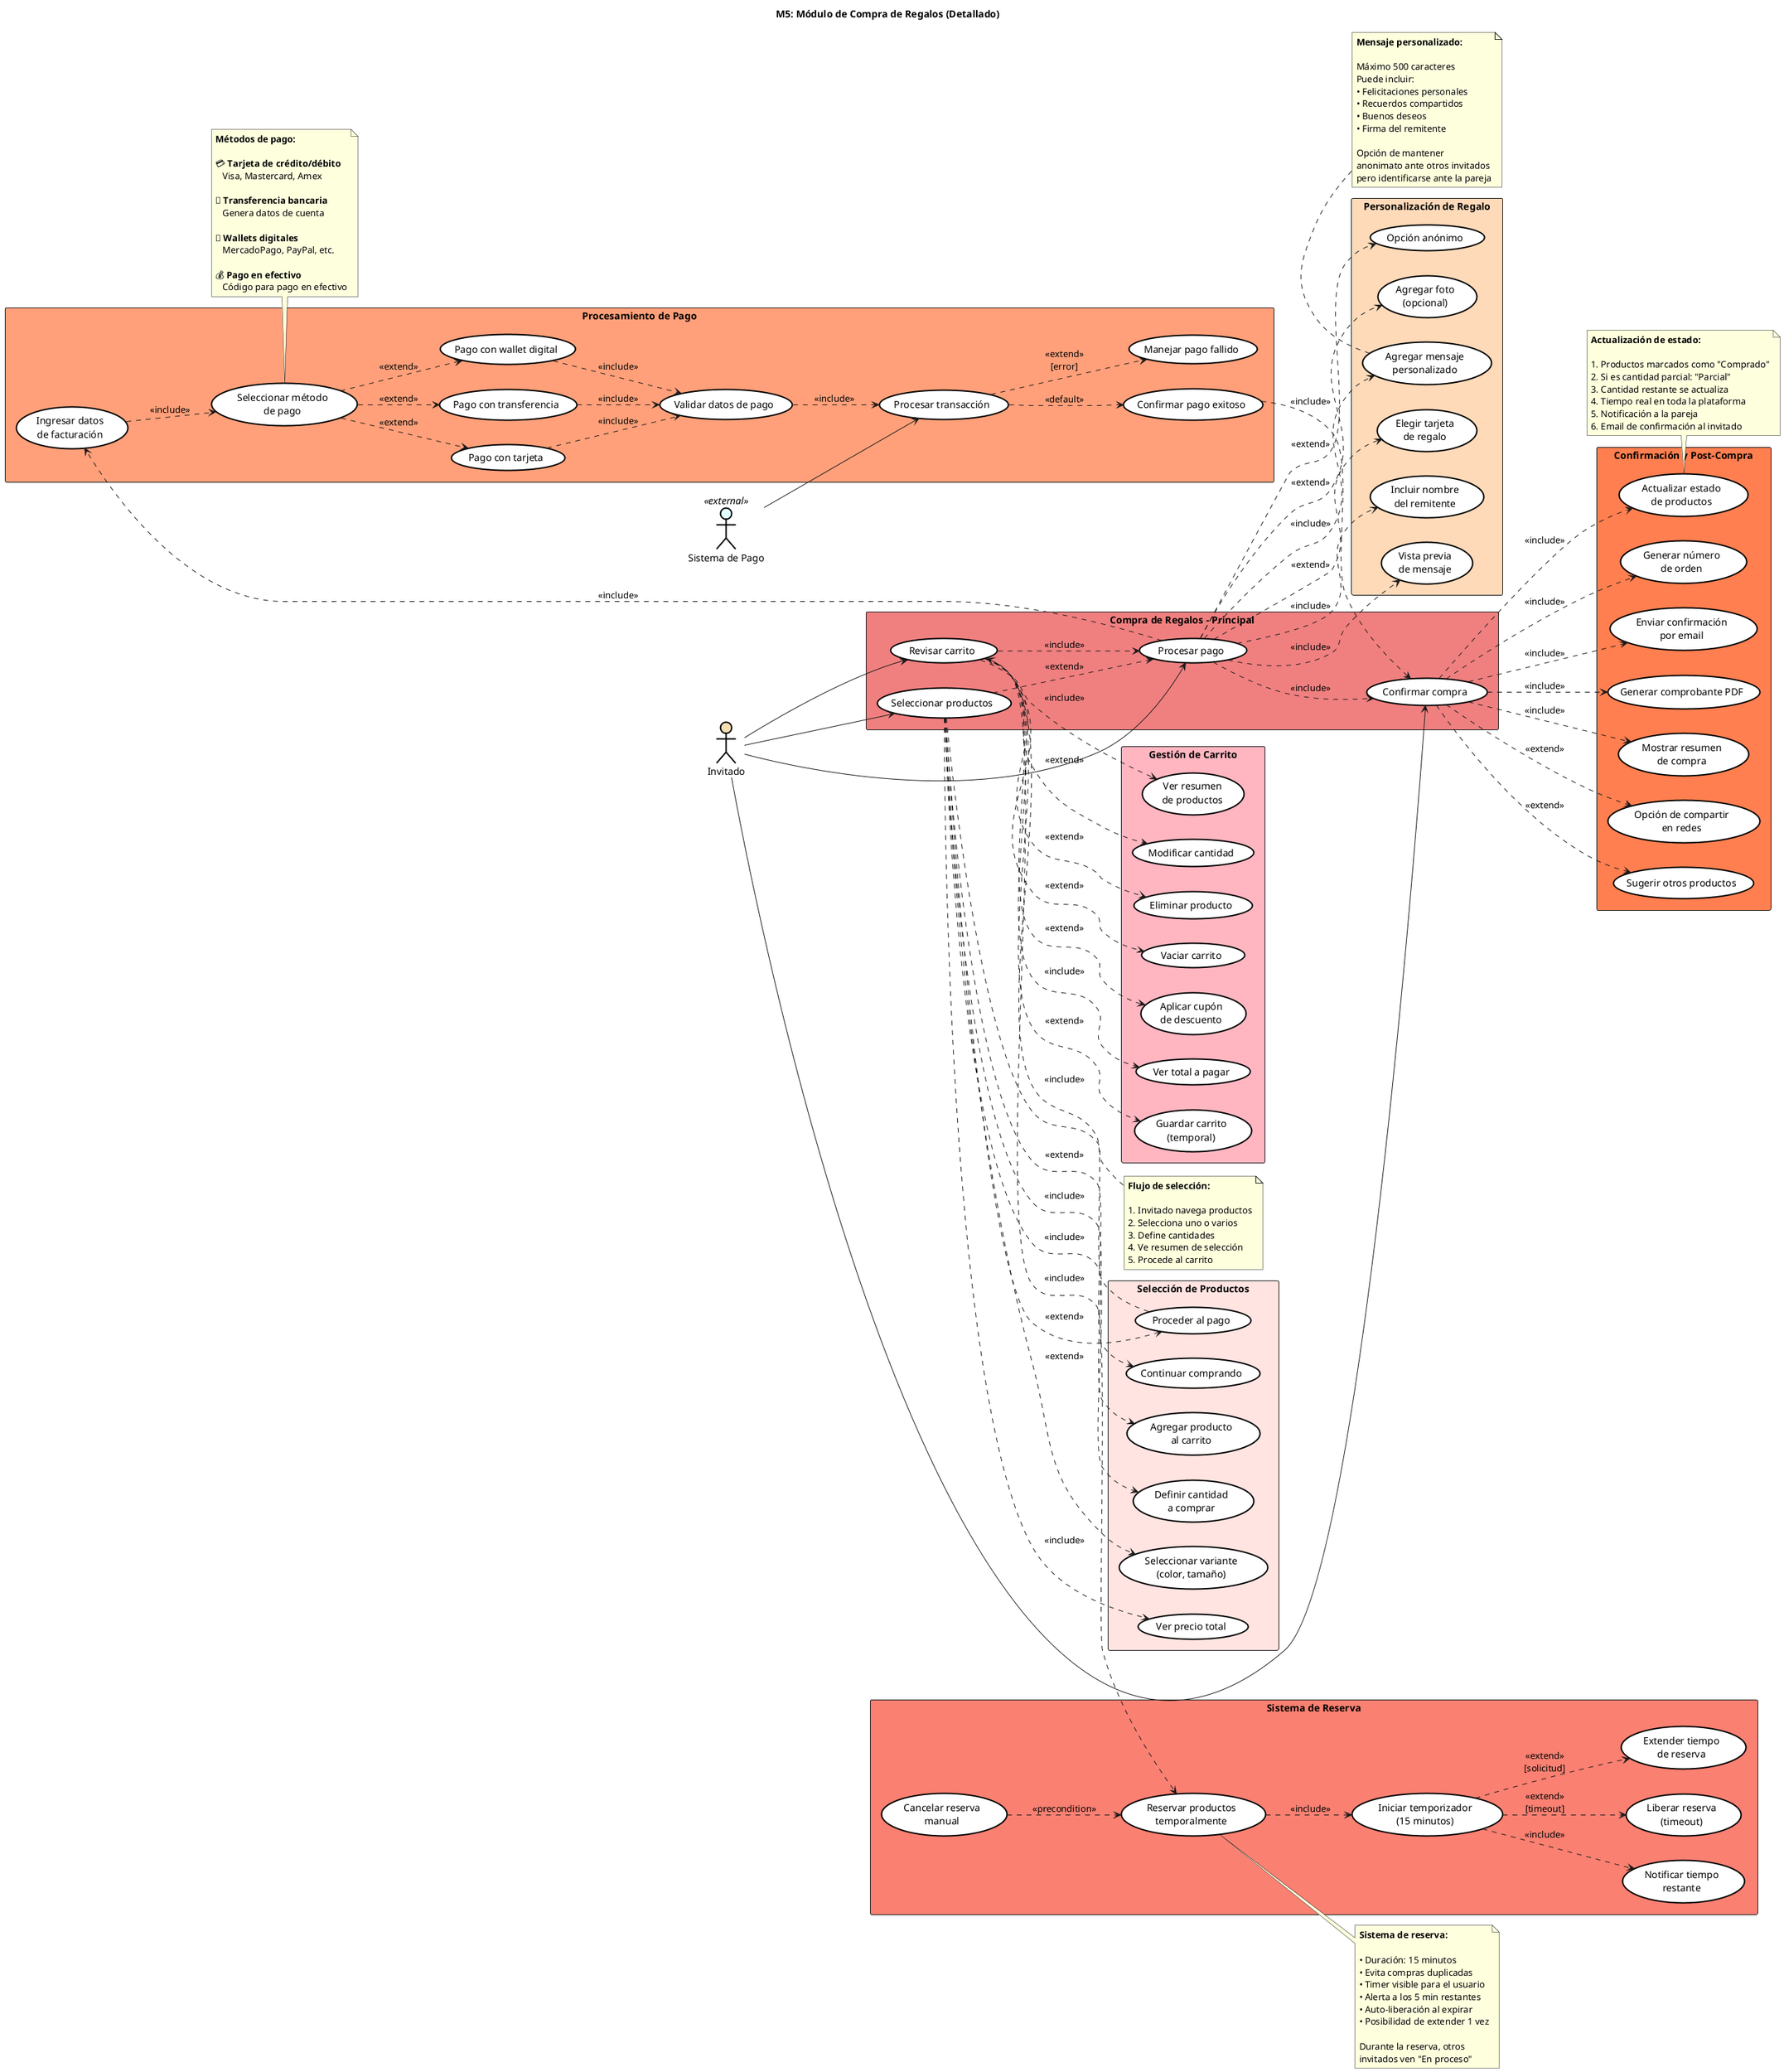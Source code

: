 @startuml moduloCompraRegalos
title M5: Módulo de Compra de Regalos (Detallado)

left to right direction
skinparam packageStyle rectangle

' ===== ESTILOS VISUALES =====
skinparam usecase {
    BackgroundColor White
    BorderColor Black
    BorderThickness 2
}

skinparam actor {
    BackgroundColor White
    BorderColor Black
    BorderThickness 2
}

skinparam package {
    BorderThickness 2
    FontStyle bold
}

' ===== ACTORES =====
actor "Invitado" as Invitado #Wheat
actor "Sistema de Pago" as Pago <<external>> #LightCyan

' ===== CASOS DE USO PRINCIPALES =====
package "Compra de Regalos - Principal" #LightCoral {
  usecase UC40 as "Seleccionar productos"
  usecase UC41 as "Revisar carrito"
  usecase UC42 as "Procesar pago"
  usecase UC43 as "Confirmar compra"
}

' ===== SUBMÓDULO: SELECCIÓN =====
package "Selección de Productos" #MistyRose {
  usecase UC40a as "Agregar producto\nal carrito"
  usecase UC40b as "Definir cantidad\na comprar"
  usecase UC40c as "Seleccionar variante\n(color, tamaño)"
  usecase UC40d as "Ver precio total"
  usecase UC40e as "Continuar comprando"
  usecase UC40f as "Proceder al pago"
}

' ===== SUBMÓDULO: CARRITO =====
package "Gestión de Carrito" #LightPink {
  usecase UC41a as "Ver resumen\nde productos"
  usecase UC41b as "Modificar cantidad"
  usecase UC41c as "Eliminar producto"
  usecase UC41d as "Vaciar carrito"
  usecase UC41e as "Aplicar cupón\nde descuento"
  usecase UC41f as "Ver total a pagar"
  usecase UC41g as "Guardar carrito\n(temporal)"
}

' ===== SUBMÓDULO: RESERVA =====
package "Sistema de Reserva" #Salmon {
  usecase UC41h as "Reservar productos\ntemporalmente"
  usecase UC41i as "Iniciar temporizador\n(15 minutos)"
  usecase UC41j as "Notificar tiempo\nrestante"
  usecase UC41k as "Liberar reserva\n(timeout)"
  usecase UC41l as "Extender tiempo\nde reserva"
  usecase UC41m as "Cancelar reserva\nmanual"
}

' ===== SUBMÓDULO: PERSONALIZACIÓN =====
package "Personalización de Regalo" #PeachPuff {
  usecase UC42a as "Agregar mensaje\npersonalizado"
  usecase UC42b as "Elegir tarjeta\nde regalo"
  usecase UC42c as "Incluir nombre\ndel remitente"
  usecase UC42d as "Opción anónimo"
  usecase UC42e as "Agregar foto\n(opcional)"
  usecase UC42f as "Vista previa\nde mensaje"
}

' ===== SUBMÓDULO: PAGO =====
package "Procesamiento de Pago" #LightSalmon {
  usecase UC43a as "Ingresar datos\nde facturación"
  usecase UC43b as "Seleccionar método\nde pago"
  usecase UC43c as "Pago con tarjeta"
  usecase UC43d as "Pago con transferencia"
  usecase UC43e as "Pago con wallet digital"
  usecase UC43f as "Validar datos de pago"
  usecase UC43g as "Procesar transacción"
  usecase UC43h as "Confirmar pago exitoso"
  usecase UC43i as "Manejar pago fallido"
}

' ===== SUBMÓDULO: CONFIRMACIÓN =====
package "Confirmación y Post-Compra" #Coral {
  usecase UC44a as "Generar número\nde orden"
  usecase UC44b as "Actualizar estado\nde productos"
  usecase UC44c as "Enviar confirmación\npor email"
  usecase UC44d as "Generar comprobante PDF"
  usecase UC44e as "Mostrar resumen\nde compra"
  usecase UC44f as "Opción de compartir\nen redes"
  usecase UC44g as "Sugerir otros productos"
}

' ===== RELACIONES DE ACTORES =====
Invitado --> UC40
Invitado --> UC41
Invitado --> UC42
Invitado --> UC43

Pago --> UC43g

' ===== RELACIONES ENTRE CASOS DE USO =====

' Flujo Selección
UC40 ..> UC40a : <<include>>
UC40 ..> UC40b : <<include>>
UC40 ..> UC40c : <<extend>>
UC40 ..> UC40d : <<include>>
UC40 ..> UC40e : <<extend>>
UC40 ..> UC40f : <<extend>>

UC40f ..> UC41 : <<include>>

' Flujo Carrito
UC41 ..> UC41a : <<include>>
UC41 ..> UC41b : <<extend>>
UC41 ..> UC41c : <<extend>>
UC41 ..> UC41d : <<extend>>
UC41 ..> UC41e : <<extend>>
UC41 ..> UC41f : <<include>>
UC41 ..> UC41g : <<extend>>
UC41 ..> UC41h : <<include>>

' Flujo Reserva
UC41h ..> UC41i : <<include>>
UC41i ..> UC41j : <<include>>
UC41i ..> UC41k : <<extend>>\n[timeout]
UC41i ..> UC41l : <<extend>>\n[solicitud]
UC41m ..> UC41h : <<precondition>>

' Flujo Personalización
UC42 ..> UC42a : <<include>>
UC42 ..> UC42b : <<extend>>
UC42 ..> UC42c : <<include>>
UC42 ..> UC42d : <<extend>>
UC42 ..> UC42e : <<extend>>
UC42 ..> UC42f : <<include>>

' Flujo Pago
UC42 ..> UC43a : <<include>>
UC43a ..> UC43b : <<include>>
UC43b ..> UC43c : <<extend>>
UC43b ..> UC43d : <<extend>>
UC43b ..> UC43e : <<extend>>
UC43c ..> UC43f : <<include>>
UC43d ..> UC43f : <<include>>
UC43e ..> UC43f : <<include>>
UC43f ..> UC43g : <<include>>
UC43g ..> UC43h : <<default>>
UC43g ..> UC43i : <<extend>>\n[error]

' Flujo Confirmación
UC43h ..> UC43 : <<include>>
UC43 ..> UC44a : <<include>>
UC43 ..> UC44b : <<include>>
UC43 ..> UC44c : <<include>>
UC43 ..> UC44d : <<include>>
UC43 ..> UC44e : <<include>>
UC43 ..> UC44f : <<extend>>
UC43 ..> UC44g : <<extend>>

' Relaciones entre módulos principales
UC40 ..> UC42 : <<extend>>
UC41 ..> UC42 : <<include>>
UC42 ..> UC43 : <<include>>

' ===== NOTAS =====
note right of UC40
  **Flujo de selección:**
  
  1. Invitado navega productos
  2. Selecciona uno o varios
  3. Define cantidades
  4. Ve resumen de selección
  5. Procede al carrito
end note

note right of UC41h
  **Sistema de reserva:**
  
  • Duración: 15 minutos
  • Evita compras duplicadas
  • Timer visible para el usuario
  • Alerta a los 5 min restantes
  • Auto-liberación al expirar
  • Posibilidad de extender 1 vez
  
  Durante la reserva, otros
  invitados ven "En proceso"
end note

note bottom of UC42a
  **Mensaje personalizado:**
  
  Máximo 500 caracteres
  Puede incluir:
  • Felicitaciones personales
  • Recuerdos compartidos
  • Buenos deseos
  • Firma del remitente
  
  Opción de mantener
  anonimato ante otros invitados
  pero identificarse ante la pareja
end note

note bottom of UC43b
  **Métodos de pago:**
  
  💳 **Tarjeta de crédito/débito**
     Visa, Mastercard, Amex
  
  🏦 **Transferencia bancaria**
     Genera datos de cuenta
  
  📱 **Wallets digitales**
     MercadoPago, PayPal, etc.
  
  💰 **Pago en efectivo**
     Código para pago en efectivo
end note

note bottom of UC44b
  **Actualización de estado:**
  
  1. Productos marcados como "Comprado"
  2. Si es cantidad parcial: "Parcial"
  3. Cantidad restante se actualiza
  4. Tiempo real en toda la plataforma
  5. Notificación a la pareja
  6. Email de confirmación al invitado
end note

@enduml